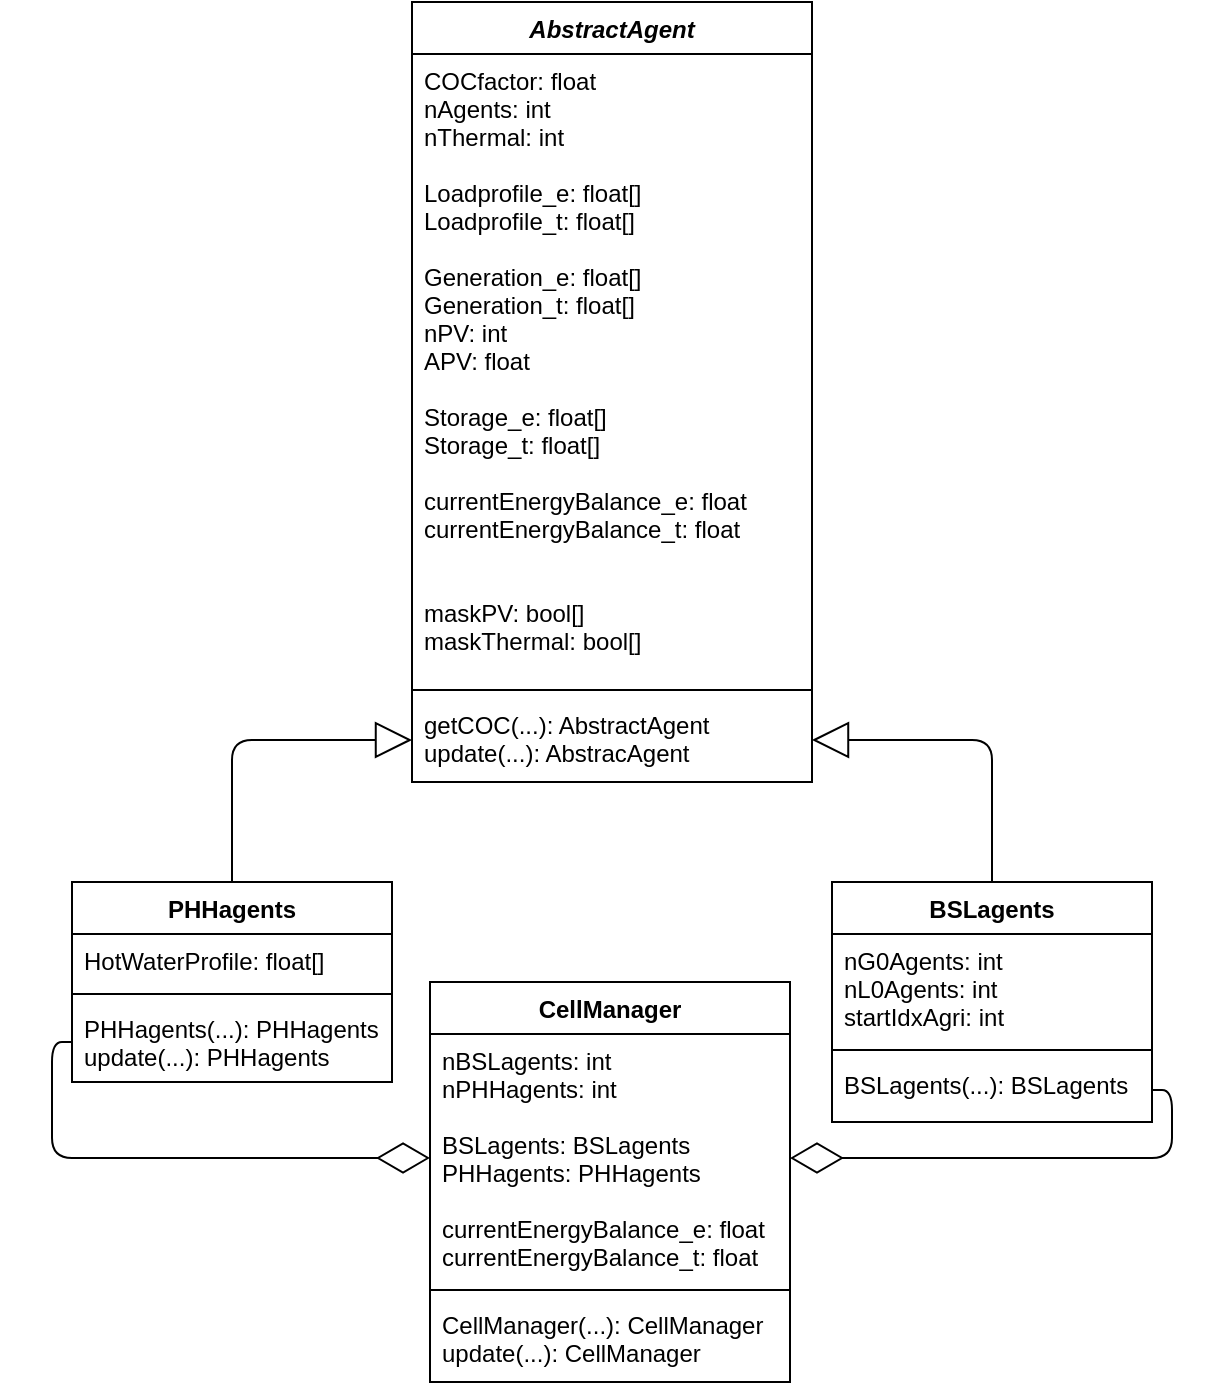<mxfile version="13.6.2" type="device" pages="2"><diagram id="C5RBs43oDa-KdzZeNtuy" name="WithoutBuildings"><mxGraphModel dx="1151" dy="1173" grid="1" gridSize="10" guides="1" tooltips="1" connect="1" arrows="1" fold="1" page="1" pageScale="1" pageWidth="827" pageHeight="1169" math="0" shadow="0"><root><mxCell id="WIyWlLk6GJQsqaUBKTNV-0"/><mxCell id="WIyWlLk6GJQsqaUBKTNV-1" parent="WIyWlLk6GJQsqaUBKTNV-0"/><mxCell id="dwv4AaGT30mas7eyUpvQ-11" value="" style="endArrow=block;endSize=16;endFill=0;html=1;exitX=0.5;exitY=0;exitDx=0;exitDy=0;entryX=0;entryY=0.5;entryDx=0;entryDy=0;edgeStyle=orthogonalEdgeStyle;" parent="WIyWlLk6GJQsqaUBKTNV-1" source="dwv4AaGT30mas7eyUpvQ-7" target="dwv4AaGT30mas7eyUpvQ-6" edge="1"><mxGeometry width="160" relative="1" as="geometry"><mxPoint x="410" y="450" as="sourcePoint"/><mxPoint x="570" y="450" as="targetPoint"/></mxGeometry></mxCell><mxCell id="dwv4AaGT30mas7eyUpvQ-16" value="" style="endArrow=block;endSize=16;endFill=0;html=1;exitX=0.5;exitY=0;exitDx=0;exitDy=0;entryX=1;entryY=0.5;entryDx=0;entryDy=0;edgeStyle=orthogonalEdgeStyle;" parent="WIyWlLk6GJQsqaUBKTNV-1" source="0bhm7REXsvqrOuiMjejc-0" target="dwv4AaGT30mas7eyUpvQ-6" edge="1"><mxGeometry x="-0.17" y="9" width="160" relative="1" as="geometry"><mxPoint x="570.0" y="480" as="sourcePoint"/><mxPoint x="740" y="360" as="targetPoint"/><mxPoint y="-18" as="offset"/></mxGeometry></mxCell><mxCell id="dwv4AaGT30mas7eyUpvQ-21" value="" style="endArrow=diamondThin;endFill=0;endSize=24;html=1;exitX=0;exitY=0.5;exitDx=0;exitDy=0;entryX=0;entryY=0.5;entryDx=0;entryDy=0;edgeStyle=orthogonalEdgeStyle;" parent="WIyWlLk6GJQsqaUBKTNV-1" source="dwv4AaGT30mas7eyUpvQ-10" target="dwv4AaGT30mas7eyUpvQ-18" edge="1"><mxGeometry width="160" relative="1" as="geometry"><mxPoint x="120" y="690" as="sourcePoint"/><mxPoint x="280" y="690" as="targetPoint"/></mxGeometry></mxCell><mxCell id="dwv4AaGT30mas7eyUpvQ-22" value="" style="endArrow=diamondThin;endFill=0;endSize=24;html=1;exitX=1;exitY=0.5;exitDx=0;exitDy=0;entryX=1;entryY=0.5;entryDx=0;entryDy=0;edgeStyle=orthogonalEdgeStyle;" parent="WIyWlLk6GJQsqaUBKTNV-1" source="0bhm7REXsvqrOuiMjejc-3" target="dwv4AaGT30mas7eyUpvQ-18" edge="1"><mxGeometry width="160" relative="1" as="geometry"><mxPoint x="650" y="533.0" as="sourcePoint"/><mxPoint x="730" y="765" as="targetPoint"/></mxGeometry></mxCell><mxCell id="dwv4AaGT30mas7eyUpvQ-3" value="AbstractAgent" style="swimlane;fontStyle=3;align=center;verticalAlign=top;childLayout=stackLayout;horizontal=1;startSize=26;horizontalStack=0;resizeParent=1;resizeParentMax=0;resizeLast=0;collapsible=1;marginBottom=0;" parent="WIyWlLk6GJQsqaUBKTNV-1" vertex="1"><mxGeometry x="280" y="40" width="200" height="390" as="geometry"/></mxCell><mxCell id="dwv4AaGT30mas7eyUpvQ-4" value="COCfactor: float&#10;nAgents: int&#10;nThermal: int&#10;&#10;Loadprofile_e: float[]&#10;Loadprofile_t: float[]&#10;&#10;Generation_e: float[]&#10;Generation_t: float[]&#10;nPV: int&#10;APV: float&#10;&#10;Storage_e: float[]&#10;Storage_t: float[]&#10;&#10;currentEnergyBalance_e: float&#10;currentEnergyBalance_t: float&#10;&#10;&#10;maskPV: bool[]&#10;maskThermal: bool[]" style="text;strokeColor=none;fillColor=none;align=left;verticalAlign=top;spacingLeft=4;spacingRight=4;overflow=hidden;rotatable=0;points=[[0,0.5],[1,0.5]];portConstraint=eastwest;" parent="dwv4AaGT30mas7eyUpvQ-3" vertex="1"><mxGeometry y="26" width="200" height="314" as="geometry"/></mxCell><mxCell id="dwv4AaGT30mas7eyUpvQ-5" value="" style="line;strokeWidth=1;fillColor=none;align=left;verticalAlign=middle;spacingTop=-1;spacingLeft=3;spacingRight=3;rotatable=0;labelPosition=right;points=[];portConstraint=eastwest;" parent="dwv4AaGT30mas7eyUpvQ-3" vertex="1"><mxGeometry y="340" width="200" height="8" as="geometry"/></mxCell><mxCell id="dwv4AaGT30mas7eyUpvQ-6" value="getCOC(...): AbstractAgent&#10;update(...): AbstracAgent" style="text;strokeColor=none;fillColor=none;align=left;verticalAlign=top;spacingLeft=4;spacingRight=4;overflow=hidden;rotatable=0;points=[[0,0.5],[1,0.5]];portConstraint=eastwest;" parent="dwv4AaGT30mas7eyUpvQ-3" vertex="1"><mxGeometry y="348" width="200" height="42" as="geometry"/></mxCell><mxCell id="0bhm7REXsvqrOuiMjejc-0" value="BSLagents" style="swimlane;fontStyle=1;align=center;verticalAlign=top;childLayout=stackLayout;horizontal=1;startSize=26;horizontalStack=0;resizeParent=1;resizeParentMax=0;resizeLast=0;collapsible=1;marginBottom=0;" parent="WIyWlLk6GJQsqaUBKTNV-1" vertex="1"><mxGeometry x="490" y="480" width="160" height="120" as="geometry"/></mxCell><mxCell id="0bhm7REXsvqrOuiMjejc-1" value="nG0Agents: int&#10;nL0Agents: int&#10;startIdxAgri: int" style="text;strokeColor=none;fillColor=none;align=left;verticalAlign=top;spacingLeft=4;spacingRight=4;overflow=hidden;rotatable=0;points=[[0,0.5],[1,0.5]];portConstraint=eastwest;" parent="0bhm7REXsvqrOuiMjejc-0" vertex="1"><mxGeometry y="26" width="160" height="54" as="geometry"/></mxCell><mxCell id="0bhm7REXsvqrOuiMjejc-2" value="" style="line;strokeWidth=1;fillColor=none;align=left;verticalAlign=middle;spacingTop=-1;spacingLeft=3;spacingRight=3;rotatable=0;labelPosition=right;points=[];portConstraint=eastwest;" parent="0bhm7REXsvqrOuiMjejc-0" vertex="1"><mxGeometry y="80" width="160" height="8" as="geometry"/></mxCell><mxCell id="0bhm7REXsvqrOuiMjejc-3" value="BSLagents(...): BSLagents" style="text;strokeColor=none;fillColor=none;align=left;verticalAlign=top;spacingLeft=4;spacingRight=4;overflow=hidden;rotatable=0;points=[[0,0.5],[1,0.5]];portConstraint=eastwest;" parent="0bhm7REXsvqrOuiMjejc-0" vertex="1"><mxGeometry y="88" width="160" height="32" as="geometry"/></mxCell><mxCell id="dwv4AaGT30mas7eyUpvQ-17" value="CellManager" style="swimlane;fontStyle=1;align=center;verticalAlign=top;childLayout=stackLayout;horizontal=1;startSize=26;horizontalStack=0;resizeParent=1;resizeParentMax=0;resizeLast=0;collapsible=1;marginBottom=0;" parent="WIyWlLk6GJQsqaUBKTNV-1" vertex="1"><mxGeometry x="289" y="530" width="180" height="200" as="geometry"/></mxCell><mxCell id="dwv4AaGT30mas7eyUpvQ-18" value="nBSLagents: int&#10;nPHHagents: int&#10;&#10;BSLagents: BSLagents&#10;PHHagents: PHHagents&#10;&#10;currentEnergyBalance_e: float&#10;currentEnergyBalance_t: float" style="text;strokeColor=none;fillColor=none;align=left;verticalAlign=top;spacingLeft=4;spacingRight=4;overflow=hidden;rotatable=0;points=[[0,0.5],[1,0.5]];portConstraint=eastwest;" parent="dwv4AaGT30mas7eyUpvQ-17" vertex="1"><mxGeometry y="26" width="180" height="124" as="geometry"/></mxCell><mxCell id="dwv4AaGT30mas7eyUpvQ-19" value="" style="line;strokeWidth=1;fillColor=none;align=left;verticalAlign=middle;spacingTop=-1;spacingLeft=3;spacingRight=3;rotatable=0;labelPosition=right;points=[];portConstraint=eastwest;" parent="dwv4AaGT30mas7eyUpvQ-17" vertex="1"><mxGeometry y="150" width="180" height="8" as="geometry"/></mxCell><mxCell id="dwv4AaGT30mas7eyUpvQ-20" value="CellManager(...): CellManager&#10;update(...): CellManager" style="text;strokeColor=none;fillColor=none;align=left;verticalAlign=top;spacingLeft=4;spacingRight=4;overflow=hidden;rotatable=0;points=[[0,0.5],[1,0.5]];portConstraint=eastwest;" parent="dwv4AaGT30mas7eyUpvQ-17" vertex="1"><mxGeometry y="158" width="180" height="42" as="geometry"/></mxCell><mxCell id="dwv4AaGT30mas7eyUpvQ-7" value="PHHagents" style="swimlane;fontStyle=1;align=center;verticalAlign=top;childLayout=stackLayout;horizontal=1;startSize=26;horizontalStack=0;resizeParent=1;resizeParentMax=0;resizeLast=0;collapsible=1;marginBottom=0;" parent="WIyWlLk6GJQsqaUBKTNV-1" vertex="1"><mxGeometry x="110" y="480" width="160" height="100" as="geometry"/></mxCell><mxCell id="dwv4AaGT30mas7eyUpvQ-8" value="HotWaterProfile: float[]" style="text;strokeColor=none;fillColor=none;align=left;verticalAlign=top;spacingLeft=4;spacingRight=4;overflow=hidden;rotatable=0;points=[[0,0.5],[1,0.5]];portConstraint=eastwest;" parent="dwv4AaGT30mas7eyUpvQ-7" vertex="1"><mxGeometry y="26" width="160" height="26" as="geometry"/></mxCell><mxCell id="dwv4AaGT30mas7eyUpvQ-9" value="" style="line;strokeWidth=1;fillColor=none;align=left;verticalAlign=middle;spacingTop=-1;spacingLeft=3;spacingRight=3;rotatable=0;labelPosition=right;points=[];portConstraint=eastwest;" parent="dwv4AaGT30mas7eyUpvQ-7" vertex="1"><mxGeometry y="52" width="160" height="8" as="geometry"/></mxCell><mxCell id="dwv4AaGT30mas7eyUpvQ-10" value="PHHagents(...): PHHagents&#10;update(...): PHHagents" style="text;strokeColor=none;fillColor=none;align=left;verticalAlign=top;spacingLeft=4;spacingRight=4;overflow=hidden;rotatable=0;points=[[0,0.5],[1,0.5]];portConstraint=eastwest;" parent="dwv4AaGT30mas7eyUpvQ-7" vertex="1"><mxGeometry y="60" width="160" height="40" as="geometry"/></mxCell></root></mxGraphModel></diagram><diagram name="WithBuildings" id="p5n9hh2lU_xs5VrVmWJI"><mxGraphModel dx="1551" dy="1573" grid="1" gridSize="10" guides="1" tooltips="1" connect="1" arrows="1" fold="1" page="0" pageScale="1" pageWidth="827" pageHeight="1169" math="0" shadow="0"><root><mxCell id="iIcprCzqa_35tkKyvTwe-0"/><mxCell id="iIcprCzqa_35tkKyvTwe-1" parent="iIcprCzqa_35tkKyvTwe-0"/><mxCell id="QMIA2FYux0bxxh33_tpN-4" value="PHHagents: &lt;br&gt;AbstractAgentManager" style="html=1;" parent="iIcprCzqa_35tkKyvTwe-1" vertex="1"><mxGeometry x="-70" y="240" width="140" height="70" as="geometry"/></mxCell><mxCell id="QMIA2FYux0bxxh33_tpN-5" value="" style="endArrow=block;startArrow=block;endFill=1;startFill=1;html=1;entryX=0.5;entryY=0;entryDx=0;entryDy=0;edgeStyle=orthogonalEdgeStyle;exitX=0;exitY=0.5;exitDx=0;exitDy=0;" parent="iIcprCzqa_35tkKyvTwe-1" source="iIcprCzqa_35tkKyvTwe-10" target="QMIA2FYux0bxxh33_tpN-4" edge="1"><mxGeometry width="160" relative="1" as="geometry"><mxPoint x="200" y="430" as="sourcePoint"/><mxPoint x="240" y="450" as="targetPoint"/></mxGeometry></mxCell><mxCell id="QMIA2FYux0bxxh33_tpN-6" value="BSLsmallCommon: &lt;br&gt;AbstractAgentManager" style="html=1;" parent="iIcprCzqa_35tkKyvTwe-1" vertex="1"><mxGeometry x="110" y="240" width="140" height="70" as="geometry"/></mxCell><mxCell id="QMIA2FYux0bxxh33_tpN-7" value="BSLsmallAgricultural: &lt;br&gt;AbstractAgentManager" style="html=1;" parent="iIcprCzqa_35tkKyvTwe-1" vertex="1"><mxGeometry x="290" y="240" width="140" height="70" as="geometry"/></mxCell><mxCell id="QMIA2FYux0bxxh33_tpN-8" value="" style="endArrow=block;startArrow=block;endFill=1;startFill=1;html=1;entryX=0.5;entryY=0;entryDx=0;entryDy=0;edgeStyle=orthogonalEdgeStyle;exitX=0.5;exitY=1.009;exitDx=0;exitDy=0;exitPerimeter=0;" parent="iIcprCzqa_35tkKyvTwe-1" source="iIcprCzqa_35tkKyvTwe-10" target="QMIA2FYux0bxxh33_tpN-6" edge="1"><mxGeometry width="160" relative="1" as="geometry"><mxPoint x="190" y="259" as="sourcePoint"/><mxPoint x="100" y="290" as="targetPoint"/></mxGeometry></mxCell><mxCell id="QMIA2FYux0bxxh33_tpN-9" value="" style="endArrow=block;startArrow=block;endFill=1;startFill=1;html=1;exitX=1;exitY=0.5;exitDx=0;exitDy=0;edgeStyle=orthogonalEdgeStyle;entryX=0.5;entryY=0;entryDx=0;entryDy=0;" parent="iIcprCzqa_35tkKyvTwe-1" source="iIcprCzqa_35tkKyvTwe-10" target="QMIA2FYux0bxxh33_tpN-7" edge="1"><mxGeometry width="160" relative="1" as="geometry"><mxPoint x="153.881" y="258" as="sourcePoint"/><mxPoint x="353" y="250" as="targetPoint"/></mxGeometry></mxCell><mxCell id="QMIA2FYux0bxxh33_tpN-10" value="SingleUserBuilding" style="swimlane;fontStyle=1;align=center;verticalAlign=top;childLayout=stackLayout;horizontal=1;startSize=26;horizontalStack=0;resizeParent=1;resizeParentMax=0;resizeLast=0;collapsible=1;marginBottom=0;" parent="iIcprCzqa_35tkKyvTwe-1" vertex="1"><mxGeometry x="40" y="360" width="240" height="240" as="geometry"/></mxCell><mxCell id="QMIA2FYux0bxxh33_tpN-11" value="nPHHagents: int&#10;nBSLsCagents: int&#10;nBSLsAagents: int&#10;&#10;PHHagents: AgentManager&#10;BSLsCagents: AgentManager&#10;BSLsAagents: AgentManager&#10;&#10;maskPHH: bool[1...nBuildings]&#10;maskBSLsC: bool[1...nBuildings]&#10;maskBSLsA: bool[1...nBuildings]" style="text;strokeColor=none;fillColor=none;align=left;verticalAlign=top;spacingLeft=4;spacingRight=4;overflow=hidden;rotatable=0;points=[[0,0.5],[1,0.5]];portConstraint=eastwest;" parent="QMIA2FYux0bxxh33_tpN-10" vertex="1"><mxGeometry y="26" width="240" height="174" as="geometry"/></mxCell><mxCell id="z3SAqlp-IswpCalA9vZA-8" value="" style="line;strokeWidth=1;fillColor=none;align=left;verticalAlign=middle;spacingTop=-1;spacingLeft=3;spacingRight=3;rotatable=0;labelPosition=right;points=[];portConstraint=eastwest;" parent="QMIA2FYux0bxxh33_tpN-10" vertex="1"><mxGeometry y="200" width="240" height="8" as="geometry"/></mxCell><mxCell id="z3SAqlp-IswpCalA9vZA-9" value="SingleUserBuilding(...): SingleUserBuilding" style="text;strokeColor=none;fillColor=none;align=left;verticalAlign=top;spacingLeft=4;spacingRight=4;overflow=hidden;rotatable=0;points=[[0,0.5],[1,0.5]];portConstraint=eastwest;" parent="QMIA2FYux0bxxh33_tpN-10" vertex="1"><mxGeometry y="208" width="240" height="32" as="geometry"/></mxCell><mxCell id="z3SAqlp-IswpCalA9vZA-10" value="MultiUserBuilding" style="swimlane;fontStyle=1;align=center;verticalAlign=top;childLayout=stackLayout;horizontal=1;startSize=26;horizontalStack=0;resizeParent=1;resizeParentMax=0;resizeLast=0;collapsible=1;marginBottom=0;" parent="iIcprCzqa_35tkKyvTwe-1" vertex="1"><mxGeometry x="560" y="360" width="240" height="240" as="geometry"/></mxCell><mxCell id="z3SAqlp-IswpCalA9vZA-11" value="nMaxAgents: int&#10;nAgents: int&#10;nPHHagents: int&#10;nBSLsCagents: int&#10;&#10;PHHagents: AgentManager&#10;BSLsCagents: AgentManager&#10;&#10;maskPHH: bool[1...nBuildings]&#10;maskBSLsC: bool[1...nBuildings]" style="text;strokeColor=none;fillColor=none;align=left;verticalAlign=top;spacingLeft=4;spacingRight=4;overflow=hidden;rotatable=0;points=[[0,0.5],[1,0.5]];portConstraint=eastwest;" parent="z3SAqlp-IswpCalA9vZA-10" vertex="1"><mxGeometry y="26" width="240" height="174" as="geometry"/></mxCell><mxCell id="z3SAqlp-IswpCalA9vZA-12" value="" style="line;strokeWidth=1;fillColor=none;align=left;verticalAlign=middle;spacingTop=-1;spacingLeft=3;spacingRight=3;rotatable=0;labelPosition=right;points=[];portConstraint=eastwest;" parent="z3SAqlp-IswpCalA9vZA-10" vertex="1"><mxGeometry y="200" width="240" height="8" as="geometry"/></mxCell><mxCell id="z3SAqlp-IswpCalA9vZA-13" value="MultiUserBuilding(...): MultiUserBuilding" style="text;strokeColor=none;fillColor=none;align=left;verticalAlign=top;spacingLeft=4;spacingRight=4;overflow=hidden;rotatable=0;points=[[0,0.5],[1,0.5]];portConstraint=eastwest;" parent="z3SAqlp-IswpCalA9vZA-10" vertex="1"><mxGeometry y="208" width="240" height="32" as="geometry"/></mxCell><mxCell id="z3SAqlp-IswpCalA9vZA-14" value="FSHbuildings: &lt;br&gt;SingleUserBuilding" style="html=1;" parent="iIcprCzqa_35tkKyvTwe-1" vertex="1"><mxGeometry x="40" y="640" width="110" height="70" as="geometry"/></mxCell><mxCell id="z3SAqlp-IswpCalA9vZA-19" value="REHbuildings: &lt;br&gt;SingleUserBuilding" style="html=1;" parent="iIcprCzqa_35tkKyvTwe-1" vertex="1"><mxGeometry x="170" y="640" width="110" height="70" as="geometry"/></mxCell><mxCell id="z3SAqlp-IswpCalA9vZA-20" value="" style="endArrow=block;startArrow=block;endFill=1;startFill=1;html=1;entryX=0.5;entryY=0;entryDx=0;entryDy=0;edgeStyle=orthogonalEdgeStyle;" parent="iIcprCzqa_35tkKyvTwe-1" target="z3SAqlp-IswpCalA9vZA-14" edge="1"><mxGeometry width="160" relative="1" as="geometry"><mxPoint x="95" y="600" as="sourcePoint"/><mxPoint x="90" y="250" as="targetPoint"/></mxGeometry></mxCell><mxCell id="z3SAqlp-IswpCalA9vZA-21" value="" style="endArrow=block;startArrow=block;endFill=1;startFill=1;html=1;entryX=0.5;entryY=0;entryDx=0;entryDy=0;edgeStyle=orthogonalEdgeStyle;exitX=0.772;exitY=1.026;exitDx=0;exitDy=0;exitPerimeter=0;" parent="iIcprCzqa_35tkKyvTwe-1" source="z3SAqlp-IswpCalA9vZA-9" target="z3SAqlp-IswpCalA9vZA-19" edge="1"><mxGeometry width="160" relative="1" as="geometry"><mxPoint x="120" y="188" as="sourcePoint"/><mxPoint x="100" y="260" as="targetPoint"/></mxGeometry></mxCell><mxCell id="z3SAqlp-IswpCalA9vZA-22" value="SAHbuildings: &lt;br&gt;MultiUserBuilding" style="html=1;" parent="iIcprCzqa_35tkKyvTwe-1" vertex="1"><mxGeometry x="555" y="640" width="110" height="70" as="geometry"/></mxCell><mxCell id="z3SAqlp-IswpCalA9vZA-23" value="" style="endArrow=block;startArrow=block;endFill=1;startFill=1;html=1;entryX=0.5;entryY=0;entryDx=0;entryDy=0;edgeStyle=orthogonalEdgeStyle;exitX=0.208;exitY=1.011;exitDx=0;exitDy=0;exitPerimeter=0;" parent="iIcprCzqa_35tkKyvTwe-1" source="z3SAqlp-IswpCalA9vZA-13" target="z3SAqlp-IswpCalA9vZA-22" edge="1"><mxGeometry width="160" relative="1" as="geometry"><mxPoint x="640" y="620" as="sourcePoint"/><mxPoint x="605" y="250" as="targetPoint"/><Array as="points"/></mxGeometry></mxCell><mxCell id="z3SAqlp-IswpCalA9vZA-24" value="BAHbuildings: &lt;br&gt;MultiUserBuilding" style="html=1;" parent="iIcprCzqa_35tkKyvTwe-1" vertex="1"><mxGeometry x="690" y="640" width="110" height="70" as="geometry"/></mxCell><mxCell id="z3SAqlp-IswpCalA9vZA-25" value="" style="endArrow=block;startArrow=block;endFill=1;startFill=1;html=1;entryX=0.5;entryY=0;entryDx=0;entryDy=0;edgeStyle=orthogonalEdgeStyle;exitX=0.769;exitY=0.989;exitDx=0;exitDy=0;exitPerimeter=0;" parent="iIcprCzqa_35tkKyvTwe-1" source="z3SAqlp-IswpCalA9vZA-13" target="z3SAqlp-IswpCalA9vZA-24" edge="1"><mxGeometry width="160" relative="1" as="geometry"><mxPoint x="730" y="620" as="sourcePoint"/><mxPoint x="740" y="250" as="targetPoint"/></mxGeometry></mxCell><mxCell id="iIcprCzqa_35tkKyvTwe-15" value="CellManager" style="swimlane;fontStyle=1;align=center;verticalAlign=top;childLayout=stackLayout;horizontal=1;startSize=26;horizontalStack=0;resizeParent=1;resizeParentMax=0;resizeLast=0;collapsible=1;marginBottom=0;" parent="iIcprCzqa_35tkKyvTwe-1" vertex="1"><mxGeometry x="310" y="360" width="220" height="264" as="geometry"/></mxCell><mxCell id="iIcprCzqa_35tkKyvTwe-16" value="nFSHBuildings: int&#10;nREHBuildings: int&#10;nSAHBuildings: int&#10;nBAHBuildings: int&#10;nBSLbigAgents: int&#10;&#10;FSHBuildings: SingleUserBuildings&#10;REHBuildings: SingleUserBuildings&#10;SAHBuildings: MultiUserBuildings&#10;BAHBuildings: MultiUserBuildings&#10;BSLbigAgents: BSLbigManager&#10;&#10;currentEnergyBalance_e: float&#10;currentEnergyBalance_t: float" style="text;strokeColor=none;fillColor=none;align=left;verticalAlign=top;spacingLeft=4;spacingRight=4;overflow=hidden;rotatable=0;points=[[0,0.5],[1,0.5]];portConstraint=eastwest;" parent="iIcprCzqa_35tkKyvTwe-15" vertex="1"><mxGeometry y="26" width="220" height="204" as="geometry"/></mxCell><mxCell id="iIcprCzqa_35tkKyvTwe-17" value="" style="line;strokeWidth=1;fillColor=none;align=left;verticalAlign=middle;spacingTop=-1;spacingLeft=3;spacingRight=3;rotatable=0;labelPosition=right;points=[];portConstraint=eastwest;" parent="iIcprCzqa_35tkKyvTwe-15" vertex="1"><mxGeometry y="230" width="220" height="8" as="geometry"/></mxCell><mxCell id="iIcprCzqa_35tkKyvTwe-18" value="update(...): CellManager" style="text;strokeColor=none;fillColor=none;align=left;verticalAlign=top;spacingLeft=4;spacingRight=4;overflow=hidden;rotatable=0;points=[[0,0.5],[1,0.5]];portConstraint=eastwest;" parent="iIcprCzqa_35tkKyvTwe-15" vertex="1"><mxGeometry y="238" width="220" height="26" as="geometry"/></mxCell><mxCell id="QMIA2FYux0bxxh33_tpN-0" value="AbstractBuildingManager" style="swimlane;fontStyle=3;align=center;verticalAlign=top;childLayout=stackLayout;horizontal=1;startSize=26;horizontalStack=0;resizeParent=1;resizeParentMax=0;resizeLast=0;collapsible=1;marginBottom=0;" parent="iIcprCzqa_35tkKyvTwe-1" vertex="1"><mxGeometry x="620" y="20" width="220" height="310" as="geometry"/></mxCell><mxCell id="QMIA2FYux0bxxh33_tpN-1" value="nBuildings: int&#10;nThermal: int&#10;&#10;Generation_e: float[1...nBuildings]&#10;Generation_t: float[1...nBuildings]&#10;nPV: int&#10;APV: float&#10;&#10;Storage_e: float[]&#10;Storage_t: float[]&#10;&#10;currentEnergyBalance_e: float&#10;currentEnergyBalance_t: float&#10;&#10;maskPV: bool[]&#10;maskThermal: bool[]" style="text;strokeColor=none;fillColor=none;align=left;verticalAlign=top;spacingLeft=4;spacingRight=4;overflow=hidden;rotatable=0;points=[[0,0.5],[1,0.5]];portConstraint=eastwest;" parent="QMIA2FYux0bxxh33_tpN-0" vertex="1"><mxGeometry y="26" width="220" height="244" as="geometry"/></mxCell><mxCell id="QMIA2FYux0bxxh33_tpN-2" value="" style="line;strokeWidth=1;fillColor=none;align=left;verticalAlign=middle;spacingTop=-1;spacingLeft=3;spacingRight=3;rotatable=0;labelPosition=right;points=[];portConstraint=eastwest;" parent="QMIA2FYux0bxxh33_tpN-0" vertex="1"><mxGeometry y="270" width="220" height="8" as="geometry"/></mxCell><mxCell id="QMIA2FYux0bxxh33_tpN-3" value="update(...): AbstracBuildingManager" style="text;strokeColor=none;fillColor=none;align=left;verticalAlign=top;spacingLeft=4;spacingRight=4;overflow=hidden;rotatable=0;points=[[0,0.5],[1,0.5]];portConstraint=eastwest;" parent="QMIA2FYux0bxxh33_tpN-0" vertex="1"><mxGeometry y="278" width="220" height="32" as="geometry"/></mxCell><mxCell id="z3SAqlp-IswpCalA9vZA-28" value="" style="endArrow=block;endSize=16;endFill=0;html=1;exitX=0.5;exitY=0;exitDx=0;exitDy=0;edgeStyle=orthogonalEdgeStyle;entryX=0;entryY=0.5;entryDx=0;entryDy=0;" parent="iIcprCzqa_35tkKyvTwe-1" source="QMIA2FYux0bxxh33_tpN-10" target="QMIA2FYux0bxxh33_tpN-3" edge="1"><mxGeometry width="160" relative="1" as="geometry"><mxPoint x="110" y="330" as="sourcePoint"/><mxPoint x="270" y="330" as="targetPoint"/><Array as="points"><mxPoint x="160" y="330"/><mxPoint x="440" y="330"/><mxPoint x="440" y="314"/></Array></mxGeometry></mxCell><mxCell id="z3SAqlp-IswpCalA9vZA-30" value="" style="endArrow=block;endSize=16;endFill=0;html=1;exitX=0.5;exitY=0;exitDx=0;exitDy=0;entryX=0.333;entryY=1;entryDx=0;entryDy=0;entryPerimeter=0;" parent="iIcprCzqa_35tkKyvTwe-1" source="z3SAqlp-IswpCalA9vZA-10" target="QMIA2FYux0bxxh33_tpN-3" edge="1"><mxGeometry width="160" relative="1" as="geometry"><mxPoint x="620" y="350" as="sourcePoint"/><mxPoint x="780" y="350" as="targetPoint"/></mxGeometry></mxCell><mxCell id="Z8a0OS1gLRZD4LlienRj-0" value="BSLbigManager" style="swimlane;fontStyle=1;align=center;verticalAlign=top;childLayout=stackLayout;horizontal=1;startSize=26;horizontalStack=0;resizeParent=1;resizeParentMax=0;resizeLast=0;collapsible=1;marginBottom=0;" parent="iIcprCzqa_35tkKyvTwe-1" vertex="1"><mxGeometry x="390" y="-62" width="200" height="260" as="geometry"/></mxCell><mxCell id="Z8a0OS1gLRZD4LlienRj-1" value="Loadprofile_e: float[]&#10;&#10;Generation_e: float[]&#10;&#10;nPV: int&#10;APV: float&#10;&#10;Storage_e: float[]&#10;&#10;currentEnergyBalance_e: float&#10;&#10;maskPV: bool[]" style="text;strokeColor=none;fillColor=none;align=left;verticalAlign=top;spacingLeft=4;spacingRight=4;overflow=hidden;rotatable=0;points=[[0,0.5],[1,0.5]];portConstraint=eastwest;" parent="Z8a0OS1gLRZD4LlienRj-0" vertex="1"><mxGeometry y="26" width="200" height="184" as="geometry"/></mxCell><mxCell id="Z8a0OS1gLRZD4LlienRj-2" value="" style="line;strokeWidth=1;fillColor=none;align=left;verticalAlign=middle;spacingTop=-1;spacingLeft=3;spacingRight=3;rotatable=0;labelPosition=right;points=[];portConstraint=eastwest;" parent="Z8a0OS1gLRZD4LlienRj-0" vertex="1"><mxGeometry y="210" width="200" height="8" as="geometry"/></mxCell><mxCell id="Z8a0OS1gLRZD4LlienRj-3" value="getCOC(...): BSLbigManager&#10;update(...): BSLbigManager" style="text;strokeColor=none;fillColor=none;align=left;verticalAlign=top;spacingLeft=4;spacingRight=4;overflow=hidden;rotatable=0;points=[[0,0.5],[1,0.5]];portConstraint=eastwest;" parent="Z8a0OS1gLRZD4LlienRj-0" vertex="1"><mxGeometry y="218" width="200" height="42" as="geometry"/></mxCell><mxCell id="Z8a0OS1gLRZD4LlienRj-4" value="" style="endArrow=block;endSize=16;endFill=0;html=1;exitX=0;exitY=0.5;exitDx=0;exitDy=0;entryX=1;entryY=0.5;entryDx=0;entryDy=0;edgeStyle=elbowEdgeStyle;" parent="iIcprCzqa_35tkKyvTwe-1" source="Z8a0OS1gLRZD4LlienRj-1" target="iIcprCzqa_35tkKyvTwe-8" edge="1"><mxGeometry width="160" relative="1" as="geometry"><mxPoint x="690" y="370" as="sourcePoint"/><mxPoint x="689.94" y="340" as="targetPoint"/></mxGeometry></mxCell><mxCell id="iIcprCzqa_35tkKyvTwe-7" value="AgentManager" style="swimlane;fontStyle=1;align=center;verticalAlign=top;childLayout=stackLayout;horizontal=1;startSize=26;horizontalStack=0;resizeParent=1;resizeParentMax=0;resizeLast=0;collapsible=1;marginBottom=0;" parent="iIcprCzqa_35tkKyvTwe-1" vertex="1"><mxGeometry x="35" y="20" width="290" height="178" as="geometry"/></mxCell><mxCell id="iIcprCzqa_35tkKyvTwe-8" value="COCfactor: float&#10;nAgents: int&#10;&#10;Loadprofile_e: float[1...nAgents]&#10;Loadprofile_t: float[1...nAgents]" style="text;strokeColor=none;fillColor=none;align=left;verticalAlign=top;spacingLeft=4;spacingRight=4;overflow=hidden;rotatable=0;points=[[0,0.5],[1,0.5]];portConstraint=eastwest;" parent="iIcprCzqa_35tkKyvTwe-7" vertex="1"><mxGeometry y="26" width="290" height="84" as="geometry"/></mxCell><mxCell id="iIcprCzqa_35tkKyvTwe-9" value="" style="line;strokeWidth=1;fillColor=none;align=left;verticalAlign=middle;spacingTop=-1;spacingLeft=3;spacingRight=3;rotatable=0;labelPosition=right;points=[];portConstraint=eastwest;" parent="iIcprCzqa_35tkKyvTwe-7" vertex="1"><mxGeometry y="110" width="290" height="8" as="geometry"/></mxCell><mxCell id="iIcprCzqa_35tkKyvTwe-10" value="AbstractAgent(...): AbstractAgentManager&#10;getCOC(...): AbstractAgentManager&#10;getHotWaterDemand(...): AbstractAgentManager" style="text;strokeColor=none;fillColor=none;align=left;verticalAlign=top;spacingLeft=4;spacingRight=4;overflow=hidden;rotatable=0;points=[[0,0.5],[1,0.5]];portConstraint=eastwest;" parent="iIcprCzqa_35tkKyvTwe-7" vertex="1"><mxGeometry y="118" width="290" height="60" as="geometry"/></mxCell></root></mxGraphModel></diagram></mxfile>